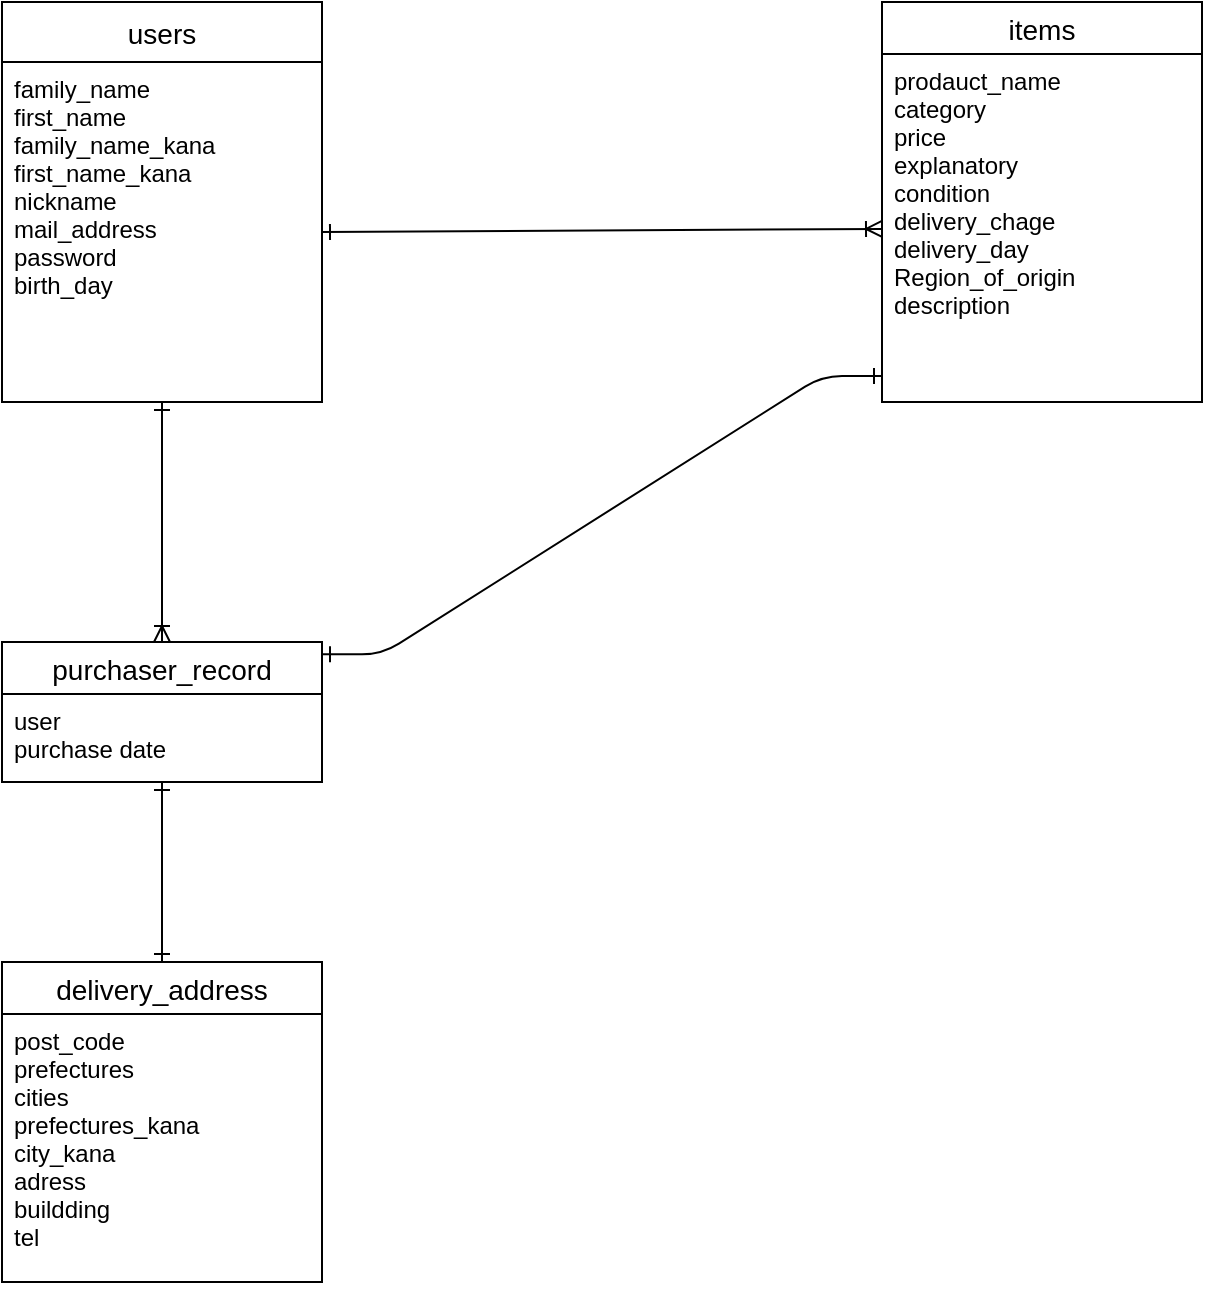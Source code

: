 <mxfile>
    <diagram id="1rCXGDNxpafD_H-G-h5t" name="ページ1">
        <mxGraphModel dx="1064" dy="792" grid="1" gridSize="10" guides="1" tooltips="1" connect="1" arrows="1" fold="1" page="1" pageScale="1" pageWidth="827" pageHeight="1169" math="0" shadow="0">
            <root>
                <mxCell id="0"/>
                <mxCell id="1" parent="0"/>
                <mxCell id="48" style="edgeStyle=none;html=1;entryX=0.5;entryY=0;entryDx=0;entryDy=0;startArrow=ERone;startFill=0;endArrow=ERoneToMany;endFill=0;" parent="1" source="PAfF0yzD7KLkwUtWAY_J-1" target="46" edge="1">
                    <mxGeometry relative="1" as="geometry"/>
                </mxCell>
                <mxCell id="PAfF0yzD7KLkwUtWAY_J-1" value="users" style="swimlane;fontStyle=0;childLayout=stackLayout;horizontal=1;startSize=30;horizontalStack=0;resizeParent=1;resizeParentMax=0;resizeLast=0;collapsible=1;marginBottom=0;align=center;fontSize=14;" parent="1" vertex="1">
                    <mxGeometry x="80" y="40" width="160" height="200" as="geometry"/>
                </mxCell>
                <mxCell id="PAfF0yzD7KLkwUtWAY_J-2" value="family_name&#10;first_name&#10;family_name_kana&#10;first_name_kana&#10;nickname&#10;mail_address&#10;password&#10;birth_day" style="text;strokeColor=none;fillColor=none;spacingLeft=4;spacingRight=4;overflow=hidden;rotatable=0;points=[[0,0.5],[1,0.5]];portConstraint=eastwest;fontSize=12;" parent="PAfF0yzD7KLkwUtWAY_J-1" vertex="1">
                    <mxGeometry y="30" width="160" height="170" as="geometry"/>
                </mxCell>
                <mxCell id="2" value="items" style="swimlane;fontStyle=0;childLayout=stackLayout;horizontal=1;startSize=26;horizontalStack=0;resizeParent=1;resizeParentMax=0;resizeLast=0;collapsible=1;marginBottom=0;align=center;fontSize=14;" parent="1" vertex="1">
                    <mxGeometry x="520" y="40" width="160" height="200" as="geometry"/>
                </mxCell>
                <mxCell id="3" value="prodauct_name&#10;category&#10;price&#10;explanatory&#10;condition&#10;delivery_chage&#10;delivery_day&#10;Region_of_origin&#10;description&#10;" style="text;strokeColor=none;fillColor=none;spacingLeft=4;spacingRight=4;overflow=hidden;rotatable=0;points=[[0,0.5],[1,0.5]];portConstraint=eastwest;fontSize=12;" parent="2" vertex="1">
                    <mxGeometry y="26" width="160" height="174" as="geometry"/>
                </mxCell>
                <mxCell id="31" value="delivery_address" style="swimlane;fontStyle=0;childLayout=stackLayout;horizontal=1;startSize=26;horizontalStack=0;resizeParent=1;resizeParentMax=0;resizeLast=0;collapsible=1;marginBottom=0;align=center;fontSize=14;" parent="1" vertex="1">
                    <mxGeometry x="80" y="520" width="160" height="160" as="geometry"/>
                </mxCell>
                <mxCell id="32" value="post_code&#10;prefectures&#10;cities&#10;prefectures_kana&#10;city_kana&#10;adress&#10;buildding&#10;tel&#10;" style="text;strokeColor=none;fillColor=none;spacingLeft=4;spacingRight=4;overflow=hidden;rotatable=0;points=[[0,0.5],[1,0.5]];portConstraint=eastwest;fontSize=12;" parent="31" vertex="1">
                    <mxGeometry y="26" width="160" height="134" as="geometry"/>
                </mxCell>
                <mxCell id="41" style="edgeStyle=none;html=1;exitX=1;exitY=0.5;exitDx=0;exitDy=0;endArrow=ERoneToMany;endFill=0;startArrow=ERone;startFill=0;" parent="1" source="PAfF0yzD7KLkwUtWAY_J-2" target="3" edge="1">
                    <mxGeometry relative="1" as="geometry"/>
                </mxCell>
                <mxCell id="51" style="edgeStyle=none;html=1;startArrow=ERone;startFill=0;endArrow=ERone;endFill=0;" parent="1" source="46" edge="1">
                    <mxGeometry relative="1" as="geometry">
                        <mxPoint x="160" y="520" as="targetPoint"/>
                    </mxGeometry>
                </mxCell>
                <mxCell id="46" value="purchaser_record" style="swimlane;fontStyle=0;childLayout=stackLayout;horizontal=1;startSize=26;horizontalStack=0;resizeParent=1;resizeParentMax=0;resizeLast=0;collapsible=1;marginBottom=0;align=center;fontSize=14;" parent="1" vertex="1">
                    <mxGeometry x="80" y="360" width="160" height="70" as="geometry"/>
                </mxCell>
                <mxCell id="47" value="user&#10;purchase date" style="text;strokeColor=none;fillColor=none;spacingLeft=4;spacingRight=4;overflow=hidden;rotatable=0;points=[[0,0.5],[1,0.5]];portConstraint=eastwest;fontSize=12;" parent="46" vertex="1">
                    <mxGeometry y="26" width="160" height="44" as="geometry"/>
                </mxCell>
                <mxCell id="50" value="" style="edgeStyle=entityRelationEdgeStyle;fontSize=12;html=1;endArrow=ERone;endFill=1;entryX=0;entryY=0.925;entryDx=0;entryDy=0;entryPerimeter=0;exitX=1;exitY=0.088;exitDx=0;exitDy=0;startArrow=ERone;startFill=0;exitPerimeter=0;" parent="1" source="46" target="3" edge="1">
                    <mxGeometry width="100" height="100" relative="1" as="geometry">
                        <mxPoint x="390" y="470" as="sourcePoint"/>
                        <mxPoint x="490" y="370" as="targetPoint"/>
                    </mxGeometry>
                </mxCell>
            </root>
        </mxGraphModel>
    </diagram>
</mxfile>